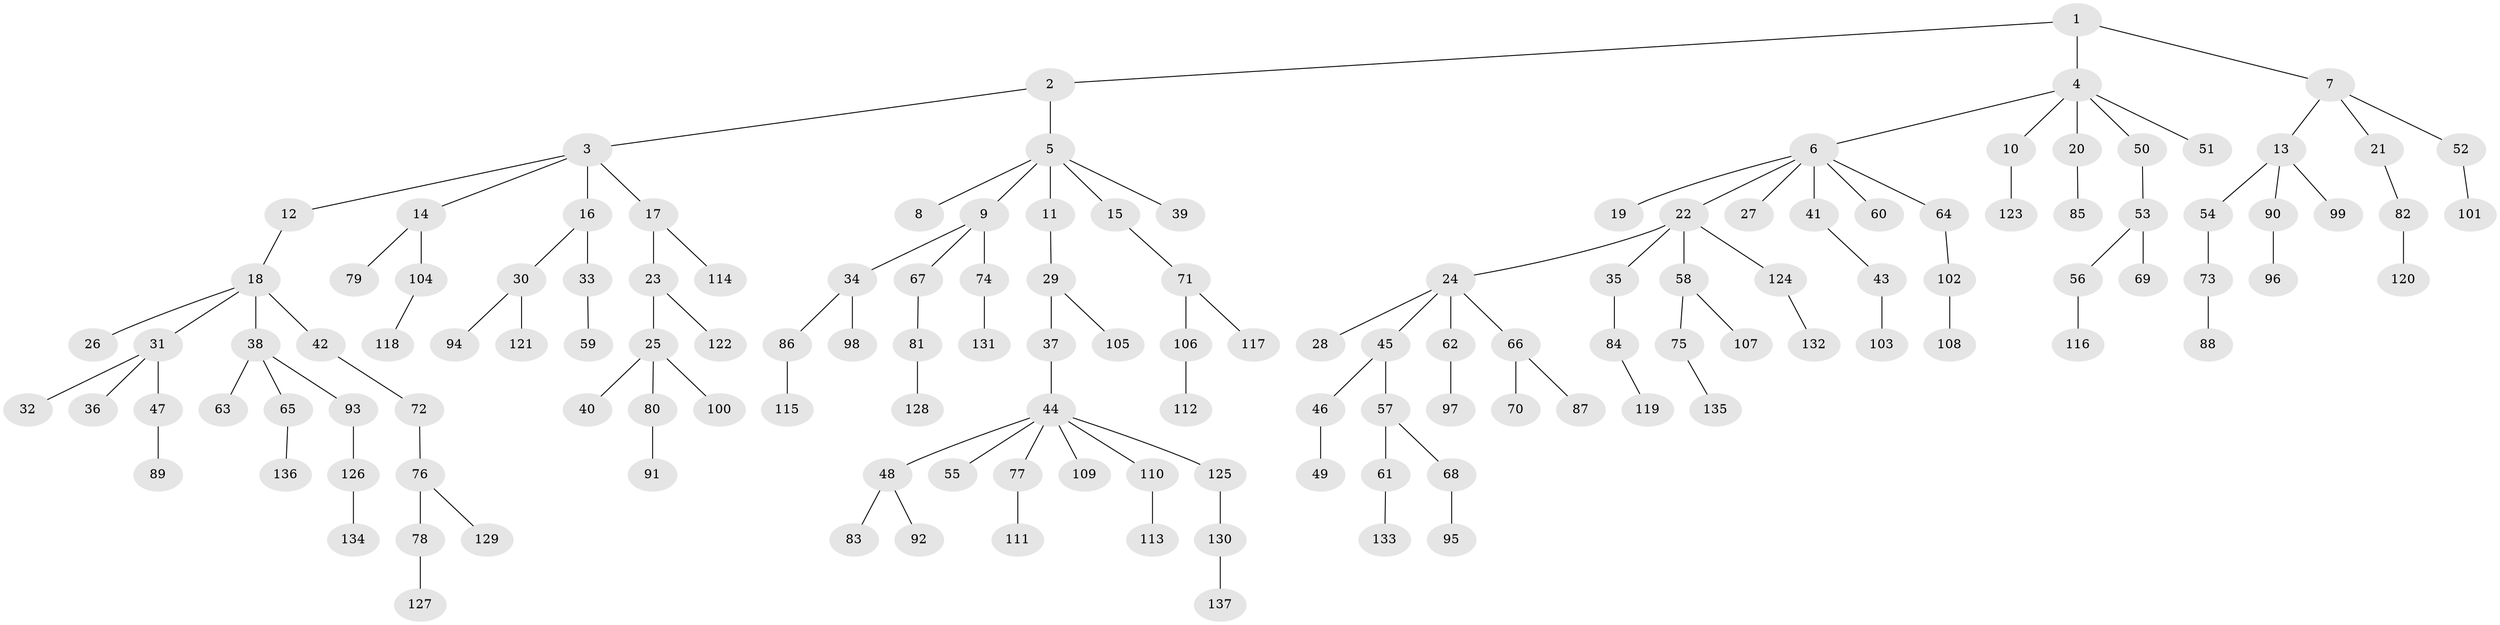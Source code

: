 // Generated by graph-tools (version 1.1) at 2025/26/03/09/25 03:26:26]
// undirected, 137 vertices, 136 edges
graph export_dot {
graph [start="1"]
  node [color=gray90,style=filled];
  1;
  2;
  3;
  4;
  5;
  6;
  7;
  8;
  9;
  10;
  11;
  12;
  13;
  14;
  15;
  16;
  17;
  18;
  19;
  20;
  21;
  22;
  23;
  24;
  25;
  26;
  27;
  28;
  29;
  30;
  31;
  32;
  33;
  34;
  35;
  36;
  37;
  38;
  39;
  40;
  41;
  42;
  43;
  44;
  45;
  46;
  47;
  48;
  49;
  50;
  51;
  52;
  53;
  54;
  55;
  56;
  57;
  58;
  59;
  60;
  61;
  62;
  63;
  64;
  65;
  66;
  67;
  68;
  69;
  70;
  71;
  72;
  73;
  74;
  75;
  76;
  77;
  78;
  79;
  80;
  81;
  82;
  83;
  84;
  85;
  86;
  87;
  88;
  89;
  90;
  91;
  92;
  93;
  94;
  95;
  96;
  97;
  98;
  99;
  100;
  101;
  102;
  103;
  104;
  105;
  106;
  107;
  108;
  109;
  110;
  111;
  112;
  113;
  114;
  115;
  116;
  117;
  118;
  119;
  120;
  121;
  122;
  123;
  124;
  125;
  126;
  127;
  128;
  129;
  130;
  131;
  132;
  133;
  134;
  135;
  136;
  137;
  1 -- 2;
  1 -- 4;
  1 -- 7;
  2 -- 3;
  2 -- 5;
  3 -- 12;
  3 -- 14;
  3 -- 16;
  3 -- 17;
  4 -- 6;
  4 -- 10;
  4 -- 20;
  4 -- 50;
  4 -- 51;
  5 -- 8;
  5 -- 9;
  5 -- 11;
  5 -- 15;
  5 -- 39;
  6 -- 19;
  6 -- 22;
  6 -- 27;
  6 -- 41;
  6 -- 60;
  6 -- 64;
  7 -- 13;
  7 -- 21;
  7 -- 52;
  9 -- 34;
  9 -- 67;
  9 -- 74;
  10 -- 123;
  11 -- 29;
  12 -- 18;
  13 -- 54;
  13 -- 90;
  13 -- 99;
  14 -- 79;
  14 -- 104;
  15 -- 71;
  16 -- 30;
  16 -- 33;
  17 -- 23;
  17 -- 114;
  18 -- 26;
  18 -- 31;
  18 -- 38;
  18 -- 42;
  20 -- 85;
  21 -- 82;
  22 -- 24;
  22 -- 35;
  22 -- 58;
  22 -- 124;
  23 -- 25;
  23 -- 122;
  24 -- 28;
  24 -- 45;
  24 -- 62;
  24 -- 66;
  25 -- 40;
  25 -- 80;
  25 -- 100;
  29 -- 37;
  29 -- 105;
  30 -- 94;
  30 -- 121;
  31 -- 32;
  31 -- 36;
  31 -- 47;
  33 -- 59;
  34 -- 86;
  34 -- 98;
  35 -- 84;
  37 -- 44;
  38 -- 63;
  38 -- 65;
  38 -- 93;
  41 -- 43;
  42 -- 72;
  43 -- 103;
  44 -- 48;
  44 -- 55;
  44 -- 77;
  44 -- 109;
  44 -- 110;
  44 -- 125;
  45 -- 46;
  45 -- 57;
  46 -- 49;
  47 -- 89;
  48 -- 83;
  48 -- 92;
  50 -- 53;
  52 -- 101;
  53 -- 56;
  53 -- 69;
  54 -- 73;
  56 -- 116;
  57 -- 61;
  57 -- 68;
  58 -- 75;
  58 -- 107;
  61 -- 133;
  62 -- 97;
  64 -- 102;
  65 -- 136;
  66 -- 70;
  66 -- 87;
  67 -- 81;
  68 -- 95;
  71 -- 106;
  71 -- 117;
  72 -- 76;
  73 -- 88;
  74 -- 131;
  75 -- 135;
  76 -- 78;
  76 -- 129;
  77 -- 111;
  78 -- 127;
  80 -- 91;
  81 -- 128;
  82 -- 120;
  84 -- 119;
  86 -- 115;
  90 -- 96;
  93 -- 126;
  102 -- 108;
  104 -- 118;
  106 -- 112;
  110 -- 113;
  124 -- 132;
  125 -- 130;
  126 -- 134;
  130 -- 137;
}

